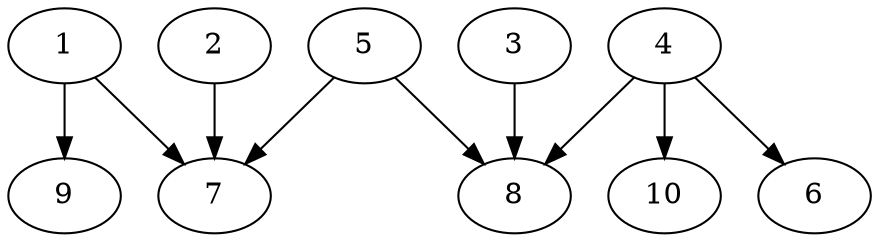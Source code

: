 // DAG automatically generated by daggen at Thu Oct  3 13:58:04 2019
// ./daggen --dot -n 10 --ccr 0.3 --fat 0.7 --regular 0.9 --density 0.6 --mindata 5242880 --maxdata 52428800 
digraph G {
  1 [size="139830613", alpha="0.10", expect_size="41949184"] 
  1 -> 7 [size ="41949184"]
  1 -> 9 [size ="41949184"]
  2 [size="96208213", alpha="0.18", expect_size="28862464"] 
  2 -> 7 [size ="28862464"]
  3 [size="44212907", alpha="0.13", expect_size="13263872"] 
  3 -> 8 [size ="13263872"]
  4 [size="173226667", alpha="0.03", expect_size="51968000"] 
  4 -> 6 [size ="51968000"]
  4 -> 8 [size ="51968000"]
  4 -> 10 [size ="51968000"]
  5 [size="153856000", alpha="0.04", expect_size="46156800"] 
  5 -> 7 [size ="46156800"]
  5 -> 8 [size ="46156800"]
  6 [size="34884267", alpha="0.02", expect_size="10465280"] 
  7 [size="104376320", alpha="0.11", expect_size="31312896"] 
  8 [size="127245653", alpha="0.05", expect_size="38173696"] 
  9 [size="160532480", alpha="0.01", expect_size="48159744"] 
  10 [size="114244267", alpha="0.19", expect_size="34273280"] 
}
